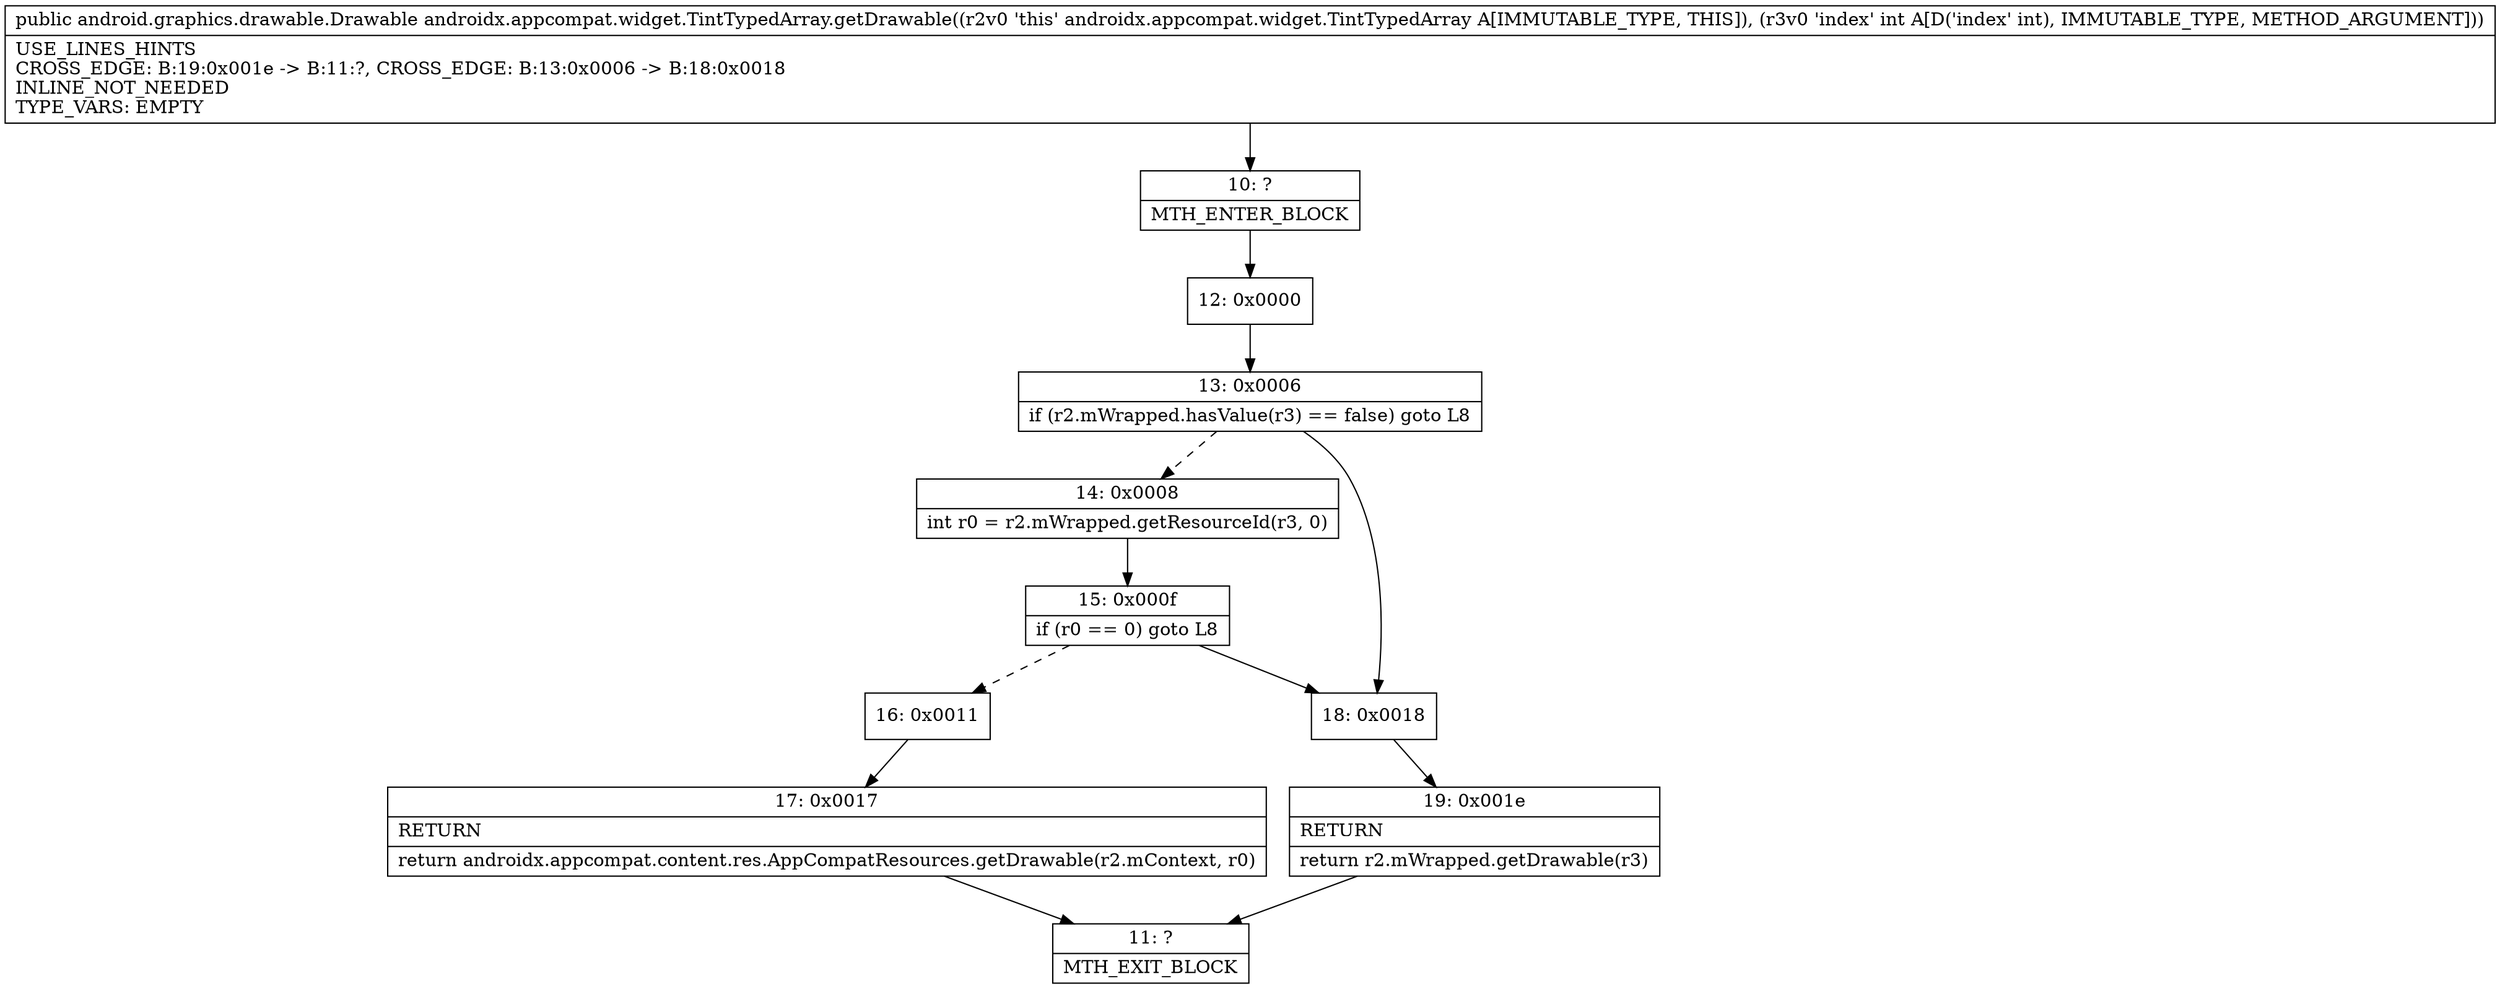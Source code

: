 digraph "CFG forandroidx.appcompat.widget.TintTypedArray.getDrawable(I)Landroid\/graphics\/drawable\/Drawable;" {
Node_10 [shape=record,label="{10\:\ ?|MTH_ENTER_BLOCK\l}"];
Node_12 [shape=record,label="{12\:\ 0x0000}"];
Node_13 [shape=record,label="{13\:\ 0x0006|if (r2.mWrapped.hasValue(r3) == false) goto L8\l}"];
Node_14 [shape=record,label="{14\:\ 0x0008|int r0 = r2.mWrapped.getResourceId(r3, 0)\l}"];
Node_15 [shape=record,label="{15\:\ 0x000f|if (r0 == 0) goto L8\l}"];
Node_16 [shape=record,label="{16\:\ 0x0011}"];
Node_17 [shape=record,label="{17\:\ 0x0017|RETURN\l|return androidx.appcompat.content.res.AppCompatResources.getDrawable(r2.mContext, r0)\l}"];
Node_11 [shape=record,label="{11\:\ ?|MTH_EXIT_BLOCK\l}"];
Node_18 [shape=record,label="{18\:\ 0x0018}"];
Node_19 [shape=record,label="{19\:\ 0x001e|RETURN\l|return r2.mWrapped.getDrawable(r3)\l}"];
MethodNode[shape=record,label="{public android.graphics.drawable.Drawable androidx.appcompat.widget.TintTypedArray.getDrawable((r2v0 'this' androidx.appcompat.widget.TintTypedArray A[IMMUTABLE_TYPE, THIS]), (r3v0 'index' int A[D('index' int), IMMUTABLE_TYPE, METHOD_ARGUMENT]))  | USE_LINES_HINTS\lCROSS_EDGE: B:19:0x001e \-\> B:11:?, CROSS_EDGE: B:13:0x0006 \-\> B:18:0x0018\lINLINE_NOT_NEEDED\lTYPE_VARS: EMPTY\l}"];
MethodNode -> Node_10;Node_10 -> Node_12;
Node_12 -> Node_13;
Node_13 -> Node_14[style=dashed];
Node_13 -> Node_18;
Node_14 -> Node_15;
Node_15 -> Node_16[style=dashed];
Node_15 -> Node_18;
Node_16 -> Node_17;
Node_17 -> Node_11;
Node_18 -> Node_19;
Node_19 -> Node_11;
}

